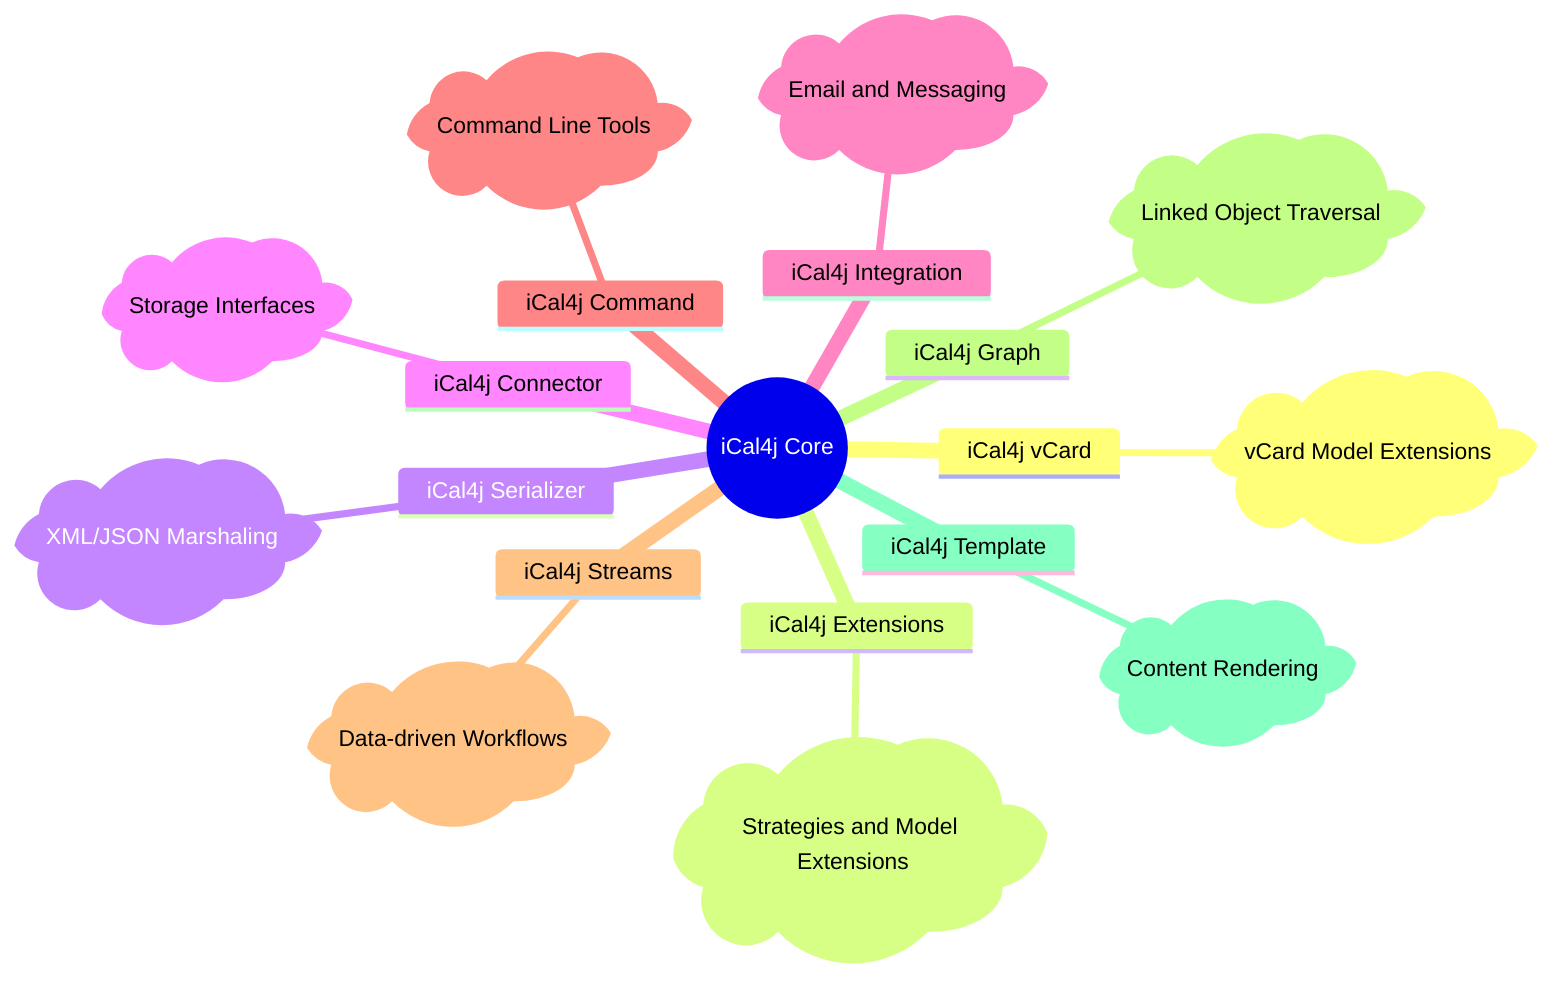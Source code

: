 mindmap
  root((iCal4j Core))
    iCal4j vCard
        p)vCard Model Extensions(
    iCal4j Extensions
        p)Strategies and Model Extensions(
    iCal4j Serializer
        p)XML/JSON Marshaling(
    iCal4j Connector
        p)Storage Interfaces(
    iCal4j Integration
        p)Email and Messaging(
    iCal4j Command
        p)Command Line Tools(
    iCal4j Streams
        p)Data-driven Workflows(
    iCal4j Graph
        p)Linked Object Traversal(
    iCal4j Template
        p)Content Rendering(